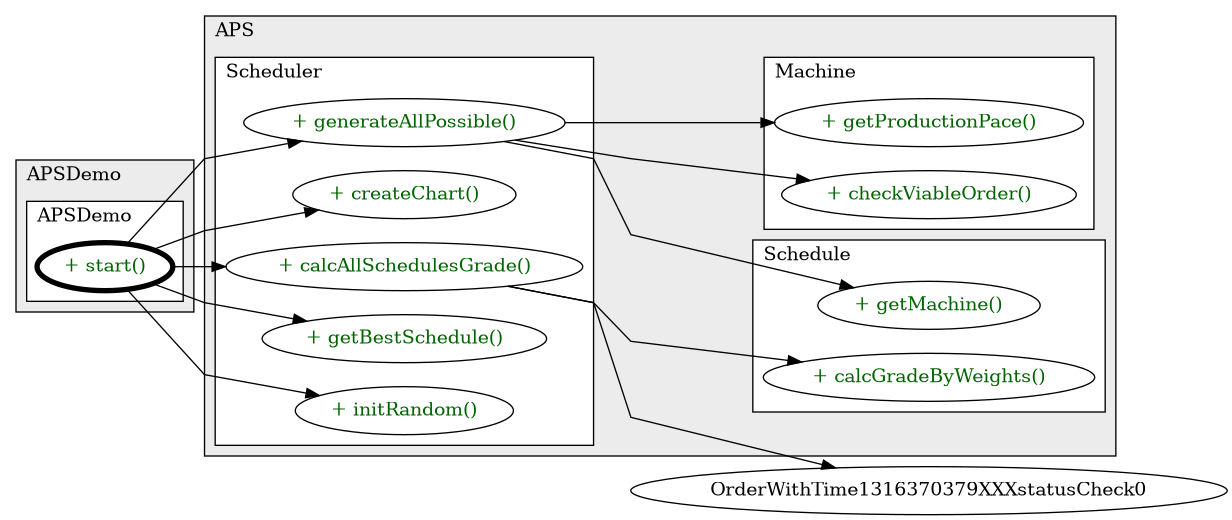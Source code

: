 @startuml

/' diagram meta data start
config=CallConfiguration;
{
  "rootMethod": "APSDemo#start(Stage)",
  "projectClassification": {
    "searchMode": "OpenProject", // OpenProject, AllProjects
    "includedProjects": "",
    "pathEndKeywords": "*.impl",
    "isClientPath": "",
    "isClientName": "",
    "isTestPath": "",
    "isTestName": "",
    "isMappingPath": "",
    "isMappingName": "",
    "isDataAccessPath": "",
    "isDataAccessName": "",
    "isDataStructurePath": "",
    "isDataStructureName": "",
    "isInterfaceStructuresPath": "",
    "isInterfaceStructuresName": "",
    "isEntryPointPath": "",
    "isEntryPointName": "",
    "treatFinalFieldsAsMandatory": false
  },
  "graphRestriction": {
    "classPackageExcludeFilter": "",
    "classPackageIncludeFilter": "",
    "classNameExcludeFilter": "",
    "classNameIncludeFilter": "",
    "methodNameExcludeFilter": "",
    "methodNameIncludeFilter": "",
    "removeByInheritance": "", // inheritance/annotation based filtering is done in a second step
    "removeByAnnotation": "",
    "removeByClassPackage": "", // cleanup the graph after inheritance/annotation based filtering is done
    "removeByClassName": "",
    "cutMappings": false,
    "cutEnum": true,
    "cutTests": true,
    "cutClient": true,
    "cutDataAccess": true,
    "cutInterfaceStructures": true,
    "cutDataStructures": true,
    "cutGetterAndSetter": true,
    "cutConstructors": true
  },
  "graphTraversal": {
    "forwardDepth": 3,
    "backwardDepth": 3,
    "classPackageExcludeFilter": "",
    "classPackageIncludeFilter": "",
    "classNameExcludeFilter": "",
    "classNameIncludeFilter": "",
    "methodNameExcludeFilter": "",
    "methodNameIncludeFilter": "",
    "hideMappings": false,
    "hideDataStructures": false,
    "hidePrivateMethods": true,
    "hideInterfaceCalls": true, // indirection: implementation -> interface (is hidden) -> implementation
    "onlyShowApplicationEntryPoints": false, // root node is included
    "useMethodCallsForStructureDiagram": "ForwardOnly" // ForwardOnly, BothDirections, No
  },
  "details": {
    "aggregation": "GroupByClass", // ByClass, GroupByClass, None
    "showMethodParametersTypes": false,
    "showMethodParametersNames": false,
    "showMethodReturnType": false,
    "showPackageLevels": 2,
    "showCallOrder": false,
    "edgeMode": "MethodsOnly", // TypesOnly, MethodsOnly, TypesAndMethods, MethodsAndDirectTypeUsage
    "showDetailedClassStructure": false
  },
  "rootClass": "APSDemo",
  "extensionCallbackMethod": "" // qualified.class.name#methodName - signature: public static String method(String)
}
diagram meta data end '/



digraph g {
    rankdir="LR"
    splines=polyline
    

'nodes 
subgraph cluster_65028 { 
   	label=APS
	labeljust=l
	fillcolor="#ececec"
	style=filled
   
   subgraph cluster_1272847639 { 
   	label=Machine
	labeljust=l
	fillcolor=white
	style=filled
   
   Machine1858361680XXXcheckViableOrder104431[
	label="+ checkViableOrder()"
	style=filled
	fillcolor=white
	tooltip="Machine

&#10;  Check if the product type can be produced on the machine&#10; &#10;  @param production_type_ID ID of the \<strong\>production type\</strong\>,&#10;  @return return true if the product type can be produced on the machine&#10;  @apiNote production ID is \<strong\>NOT\</strong\> the order ID&#10; "
	fontcolor=darkgreen
];

Machine1858361680XXXgetProductionPace104431[
	label="+ getProductionPace()"
	style=filled
	fillcolor=white
	tooltip="Machine

&#10;  get the production pace f the specific production type&#10; &#10;  @param production_type_id ID of the \<strong\>production type\</strong\>,&#10;  @return return the pace per hour of given production type. return -1 if not&#10;  found the production type&#10;  @apiNote production ID is \<strong\>NOT\</strong\> the order ID&#10; "
	fontcolor=darkgreen
];
} 

subgraph cluster_1316370379 { 
   	label=Schedule
	labeljust=l
	fillcolor=white
	style=filled
   
   Schedule1858361680XXXcalcGradeByWeights1777557836[
	label="+ calcGradeByWeights()"
	style=filled
	fillcolor=white
	tooltip="Schedule

&#10;  Calculate the Grade based on the weights and stats calculated before.&#10;  \<p\>\<strong\>call {@link Schedule#calcStat(double, int)}\</strong\> first to&#10;  make sure the stats are correctly calculated!&#10;  \</p\>&#10; &#10;  @param on_time_weight weight for the on time percentage&#10;  @param makespan_weight weight for the makespan percentage&#10;  @param est_weight weight for the earliest start time percentage&#10;  @param ldt_weight weight for the latest due time percentage&#10;  @return the Grade with percentage&#10;  @note we can have weights in any kind of size&#10;  @see Grade#calcGradeByWeights(int, int, int, int)&#10;  @see Grade&#10; "
	fontcolor=darkgreen
];

Schedule1858361680XXXgetMachine104431[
	label="+ getMachine()"
	style=filled
	fillcolor=white
	tooltip="Schedule

&#10;  @param i the index of the machine&#10;  @return the machine at index i&#10;  @throws IndexOutOfBoundsException if the index is out of bounds&#10; "
	fontcolor=darkgreen
];
} 

subgraph cluster_2142191325 { 
   	label=Scheduler
	labeljust=l
	fillcolor=white
	style=filled
   
   Scheduler1858361680XXXcalcAllSchedulesGrade79535248[
	label="+ calcAllSchedulesGrade()"
	style=filled
	fillcolor=white
	tooltip="Scheduler

&#10;  Calculate the grade for all schedules based on the weights given&#10; &#10;  @param weights the weights for on_time, makespan, est_violate, ldt_violate.&#10; if not given, the default weights are used: on_time: 40,&#10; makespan: 30, est_violate: 15, ldt_violate: 15&#10;  @apiNote The Schedules will be sorted by grade in descending order after&#10;  the call&#10;  @see Schedule#calcGradeByWeights(int, int, int, int)&#10; "
	fontcolor=darkgreen
];

Scheduler1858361680XXXcreateChart633276745[
	label="+ createChart()"
	style=filled
	fillcolor=white
	tooltip="Scheduler

&#10;  Create a GanttChart of the schedule&#10; &#10;  @param schedule the schedule to be displayed&#10;  @return the {@link GanttChart} of the schedule&#10;  @apiNote we need the Scheduler to calculate the switch time between&#10;  different order types, so it is not static&#10; "
	fontcolor=darkgreen
];

Scheduler1858361680XXXgenerateAllPossible0[
	label="+ generateAllPossible()"
	style=filled
	fillcolor=white
	tooltip="Scheduler

&#10;  Generate all possible schedules&#10;  \<p\>&#10;  Generate all possible schedules by DFS and store them in the _schedules&#10;  list&#10;  \</p\>&#10; &#10;  @see Scheduler#depthFirstSearch(int, Schedule)&#10; "
	fontcolor=darkgreen
];

Scheduler1858361680XXXgetBestSchedule104431[
	label="+ getBestSchedule()"
	style=filled
	fillcolor=white
	tooltip="Scheduler

&#10;  @param num if num is positive, return the first num schedules; if num is&#10; negative, return the last num schedules; if num is zero, return&#10; all schedules&#10;  @return the list of the best schedules&#10;  @apiNote Need to first call&#10;  {@link Scheduler#calcAllSchedulesGrade(Integer...)} to get a sorted list of&#10;  schedules otherwise is just a list of schedules!&#10;  @see Scheduler#calcAllSchedulesGrade(Integer...)&#10;  @see Schedule#scheduleAllOrders(Scheduler)&#10; "
	fontcolor=darkgreen
];

Scheduler1858361680XXXinitRandom1503934682[
	label="+ initRandom()"
	style=filled
	fillcolor=white
	tooltip="Scheduler

&#10;  The init method to initialize the Scheduler with random orders and machines&#10;  just use for demo/test&#10; &#10;  @param num_order_types the number of order types&#10;  @param num_machines the number of machines&#10;  @param num_orders the number of orders&#10;  @param max_units_allowedthe maximum units allowed for all orders to&#10;  be scheduled&#10;  @param max_capacity_per_machine the maximum capacity that can be Overload&#10;  on a machine&#10;  @param min_capacity_per_machine the minimum capacity that a machine can&#10;  work&#10;  @param seed the random seed&#10;  @throws AssertionError if the number of order types, machines, orders, max&#10; units allowed, max capacity per machine, min&#10; capacity per machine is less than or equal to zero&#10; or the max capacity per machine is less than the min&#10; capacity per machine&#10;  @see Scheduler#init(int, int, int, int, double, double, ArrayList,&#10;  ArrayList, ArrayList)&#10; "
	fontcolor=darkgreen
];
} 
} 

subgraph cluster_72692217 { 
   	label=APSDemo
	labeljust=l
	fillcolor="#ececec"
	style=filled
   
   subgraph cluster_1996272928 { 
   	label=APSDemo
	labeljust=l
	fillcolor=white
	style=filled
   
   APSDemo72692217XXXstart80204510[
	label="+ start()"
	style=filled
	fillcolor=white
	tooltip="APSDemo

&#10;  The main demo method for the ygong.APSDemo application&#10;  @param stage the primary stage for this application&#10; "
	penwidth=4
	fontcolor=darkgreen
];
} 
} 

'edges    
APSDemo72692217XXXstart80204510 -> Scheduler1858361680XXXinitRandom1503934682;
APSDemo72692217XXXstart80204510 -> Scheduler1858361680XXXcalcAllSchedulesGrade79535248;
APSDemo72692217XXXstart80204510 -> Scheduler1858361680XXXcreateChart633276745;
APSDemo72692217XXXstart80204510 -> Scheduler1858361680XXXgenerateAllPossible0;
APSDemo72692217XXXstart80204510 -> Scheduler1858361680XXXgetBestSchedule104431;
Scheduler1858361680XXXcalcAllSchedulesGrade79535248 -> OrderWithTime1316370379XXXstatusCheck0;
Scheduler1858361680XXXcalcAllSchedulesGrade79535248 -> Schedule1858361680XXXcalcGradeByWeights1777557836;
Scheduler1858361680XXXgenerateAllPossible0 -> Machine1858361680XXXcheckViableOrder104431;
Scheduler1858361680XXXgenerateAllPossible0 -> Machine1858361680XXXgetProductionPace104431;
Scheduler1858361680XXXgenerateAllPossible0 -> Schedule1858361680XXXgetMachine104431;
    
}
@enduml